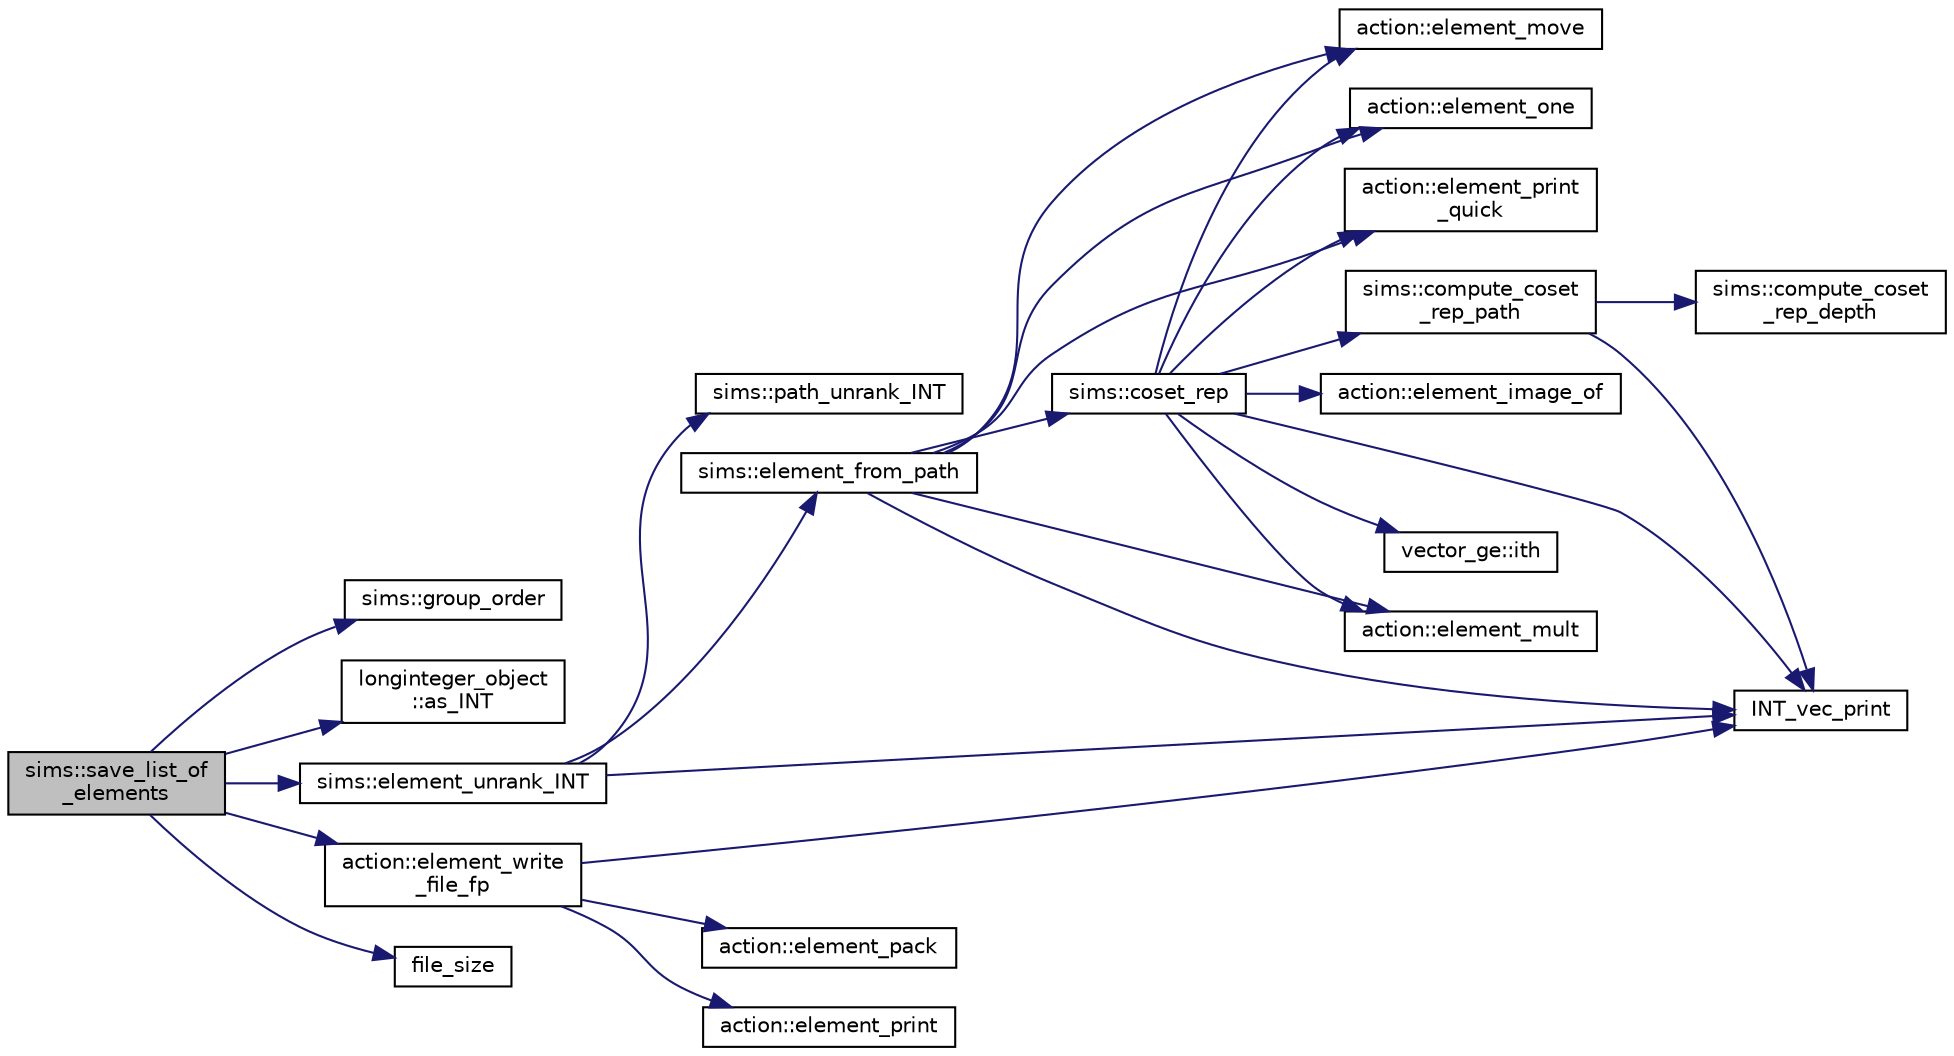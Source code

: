 digraph "sims::save_list_of_elements"
{
  edge [fontname="Helvetica",fontsize="10",labelfontname="Helvetica",labelfontsize="10"];
  node [fontname="Helvetica",fontsize="10",shape=record];
  rankdir="LR";
  Node10109 [label="sims::save_list_of\l_elements",height=0.2,width=0.4,color="black", fillcolor="grey75", style="filled", fontcolor="black"];
  Node10109 -> Node10110 [color="midnightblue",fontsize="10",style="solid",fontname="Helvetica"];
  Node10110 [label="sims::group_order",height=0.2,width=0.4,color="black", fillcolor="white", style="filled",URL="$d9/df3/classsims.html#aa442445175656570fa35febbe790efad"];
  Node10109 -> Node10111 [color="midnightblue",fontsize="10",style="solid",fontname="Helvetica"];
  Node10111 [label="longinteger_object\l::as_INT",height=0.2,width=0.4,color="black", fillcolor="white", style="filled",URL="$dd/d7e/classlonginteger__object.html#afb992d4679a6741acc63c8bcba27971e"];
  Node10109 -> Node10112 [color="midnightblue",fontsize="10",style="solid",fontname="Helvetica"];
  Node10112 [label="sims::element_unrank_INT",height=0.2,width=0.4,color="black", fillcolor="white", style="filled",URL="$d9/df3/classsims.html#a435d84bb7bf7292f14593b2a4344151f"];
  Node10112 -> Node10113 [color="midnightblue",fontsize="10",style="solid",fontname="Helvetica"];
  Node10113 [label="sims::path_unrank_INT",height=0.2,width=0.4,color="black", fillcolor="white", style="filled",URL="$d9/df3/classsims.html#a8ae2ffa971c2aac809d83c18e4e91926"];
  Node10112 -> Node10114 [color="midnightblue",fontsize="10",style="solid",fontname="Helvetica"];
  Node10114 [label="INT_vec_print",height=0.2,width=0.4,color="black", fillcolor="white", style="filled",URL="$df/dbf/sajeeb_8_c.html#a79a5901af0b47dd0d694109543c027fe"];
  Node10112 -> Node10115 [color="midnightblue",fontsize="10",style="solid",fontname="Helvetica"];
  Node10115 [label="sims::element_from_path",height=0.2,width=0.4,color="black", fillcolor="white", style="filled",URL="$d9/df3/classsims.html#a4a9bc25b1b8e61ba34d6d3d9f9fb8ab8"];
  Node10115 -> Node10114 [color="midnightblue",fontsize="10",style="solid",fontname="Helvetica"];
  Node10115 -> Node10116 [color="midnightblue",fontsize="10",style="solid",fontname="Helvetica"];
  Node10116 [label="action::element_one",height=0.2,width=0.4,color="black", fillcolor="white", style="filled",URL="$d2/d86/classaction.html#a780a105daf04d6d1fe7e2f63b3c88e3b"];
  Node10115 -> Node10117 [color="midnightblue",fontsize="10",style="solid",fontname="Helvetica"];
  Node10117 [label="sims::coset_rep",height=0.2,width=0.4,color="black", fillcolor="white", style="filled",URL="$d9/df3/classsims.html#a3d669dba4d005cd2399388f27f44cd04"];
  Node10117 -> Node10118 [color="midnightblue",fontsize="10",style="solid",fontname="Helvetica"];
  Node10118 [label="sims::compute_coset\l_rep_path",height=0.2,width=0.4,color="black", fillcolor="white", style="filled",URL="$d9/df3/classsims.html#a22a53a24eb86dcfe54cb3588776a4d96"];
  Node10118 -> Node10119 [color="midnightblue",fontsize="10",style="solid",fontname="Helvetica"];
  Node10119 [label="sims::compute_coset\l_rep_depth",height=0.2,width=0.4,color="black", fillcolor="white", style="filled",URL="$d9/df3/classsims.html#abfeb782bd253f1df5253486afb120f6f"];
  Node10118 -> Node10114 [color="midnightblue",fontsize="10",style="solid",fontname="Helvetica"];
  Node10117 -> Node10114 [color="midnightblue",fontsize="10",style="solid",fontname="Helvetica"];
  Node10117 -> Node10116 [color="midnightblue",fontsize="10",style="solid",fontname="Helvetica"];
  Node10117 -> Node10120 [color="midnightblue",fontsize="10",style="solid",fontname="Helvetica"];
  Node10120 [label="vector_ge::ith",height=0.2,width=0.4,color="black", fillcolor="white", style="filled",URL="$d4/d6e/classvector__ge.html#a1ff002e8b746a9beb119d57dcd4a15ff"];
  Node10117 -> Node10121 [color="midnightblue",fontsize="10",style="solid",fontname="Helvetica"];
  Node10121 [label="action::element_print\l_quick",height=0.2,width=0.4,color="black", fillcolor="white", style="filled",URL="$d2/d86/classaction.html#a4844680cf6750396f76494a28655265b"];
  Node10117 -> Node10122 [color="midnightblue",fontsize="10",style="solid",fontname="Helvetica"];
  Node10122 [label="action::element_mult",height=0.2,width=0.4,color="black", fillcolor="white", style="filled",URL="$d2/d86/classaction.html#ae9e36b2cae1f0f7bd7144097fa9a34b3"];
  Node10117 -> Node10123 [color="midnightblue",fontsize="10",style="solid",fontname="Helvetica"];
  Node10123 [label="action::element_move",height=0.2,width=0.4,color="black", fillcolor="white", style="filled",URL="$d2/d86/classaction.html#a550947491bbb534d3d7951f50198a874"];
  Node10117 -> Node10124 [color="midnightblue",fontsize="10",style="solid",fontname="Helvetica"];
  Node10124 [label="action::element_image_of",height=0.2,width=0.4,color="black", fillcolor="white", style="filled",URL="$d2/d86/classaction.html#ae09559d4537a048fc860f8a74a31393d"];
  Node10115 -> Node10121 [color="midnightblue",fontsize="10",style="solid",fontname="Helvetica"];
  Node10115 -> Node10122 [color="midnightblue",fontsize="10",style="solid",fontname="Helvetica"];
  Node10115 -> Node10123 [color="midnightblue",fontsize="10",style="solid",fontname="Helvetica"];
  Node10109 -> Node10125 [color="midnightblue",fontsize="10",style="solid",fontname="Helvetica"];
  Node10125 [label="action::element_write\l_file_fp",height=0.2,width=0.4,color="black", fillcolor="white", style="filled",URL="$d2/d86/classaction.html#a74da797b9df8fdf82b584e065fe9de63"];
  Node10125 -> Node10126 [color="midnightblue",fontsize="10",style="solid",fontname="Helvetica"];
  Node10126 [label="action::element_print",height=0.2,width=0.4,color="black", fillcolor="white", style="filled",URL="$d2/d86/classaction.html#ae38c3ef3c1125213733d63c6fc3c40cd"];
  Node10125 -> Node10114 [color="midnightblue",fontsize="10",style="solid",fontname="Helvetica"];
  Node10125 -> Node10127 [color="midnightblue",fontsize="10",style="solid",fontname="Helvetica"];
  Node10127 [label="action::element_pack",height=0.2,width=0.4,color="black", fillcolor="white", style="filled",URL="$d2/d86/classaction.html#a48a10a87c09b4b37c36eac1180884140"];
  Node10109 -> Node10128 [color="midnightblue",fontsize="10",style="solid",fontname="Helvetica"];
  Node10128 [label="file_size",height=0.2,width=0.4,color="black", fillcolor="white", style="filled",URL="$df/dbf/sajeeb_8_c.html#a5c37cf5785204b6e9adf647dc14d0e50"];
}
